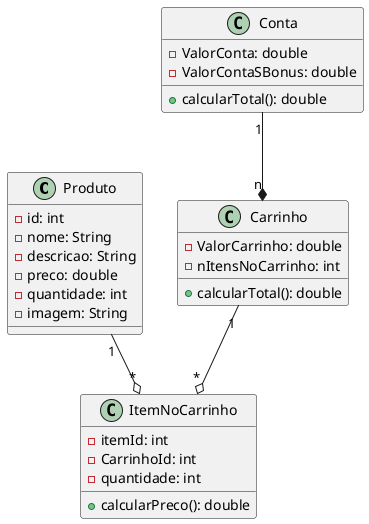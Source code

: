 @startuml
class Produto {
  - id: int
  - nome: String
  - descricao: String
  - preco: double
  - quantidade: int
  - imagem: String
}

class ItemNoCarrinho {
  - itemId: int
  - CarrinhoId: int
  - quantidade: int
  + calcularPreco(): double
}

class Carrinho {
  -ValorCarrinho: double
  -nItensNoCarrinho: int
  + calcularTotal(): double
}

class Conta {
  -ValorConta: double
  -ValorContaSBonus: double
  + calcularTotal(): double
}

Produto "1" --o "*" ItemNoCarrinho
Carrinho "1" --o "*" ItemNoCarrinho
Conta "1" --* "n" Carrinho
@enduml
